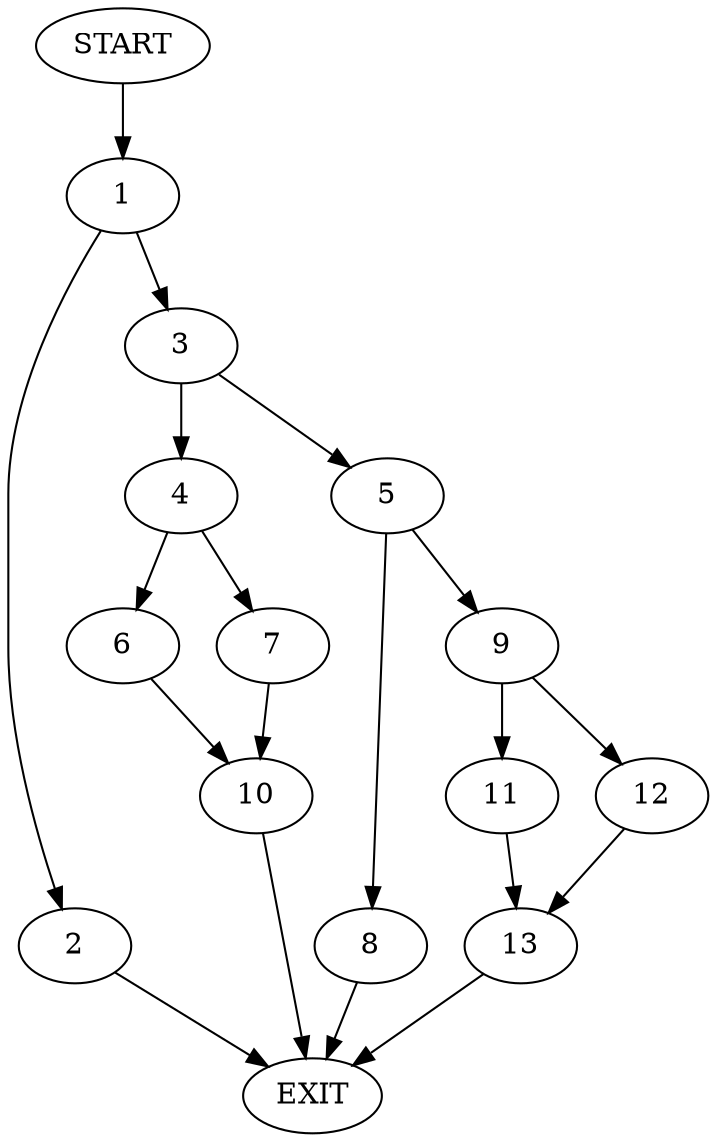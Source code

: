 digraph {
0 [label="START"]
14 [label="EXIT"]
0 -> 1
1 -> 2
1 -> 3
2 -> 14
3 -> 4
3 -> 5
4 -> 6
4 -> 7
5 -> 8
5 -> 9
7 -> 10
6 -> 10
10 -> 14
8 -> 14
9 -> 11
9 -> 12
12 -> 13
11 -> 13
13 -> 14
}
